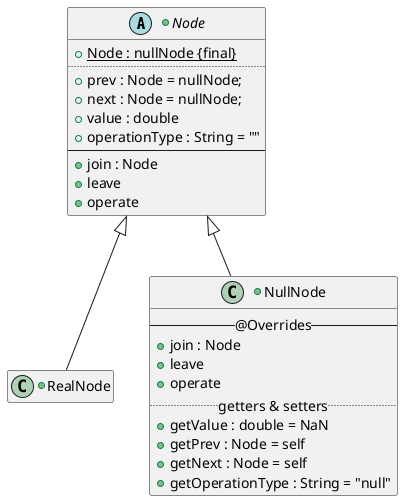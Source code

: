 @startuml

+abstract class Node{
        +{field}{static} Node : nullNode {final}
    ..
        +{field} prev : Node = nullNode;
        +{field} next : Node = nullNode;
        +{field} value : double
        +{field} operationType : String = ""
    --
        +{method} join : Node
        +{method} leave
'        +{method} isEmpty : boolean
        +{method} operate
'    ..getters & setters..
}

+class RealNode extends Node{
}
    hide RealNode member

+class NullNode extends Node{
    -- @Overrides--
        +{method} join : Node
        +{method} leave
        +{method} operate
    ..getters & setters..
'        +{method} isEmpty : boolean = true
        +{method} getValue : double = NaN
        +{method} getPrev : Node = self
        +{method} getNext : Node = self
        +{method} getOperationType : String = "null"
}

@enduml